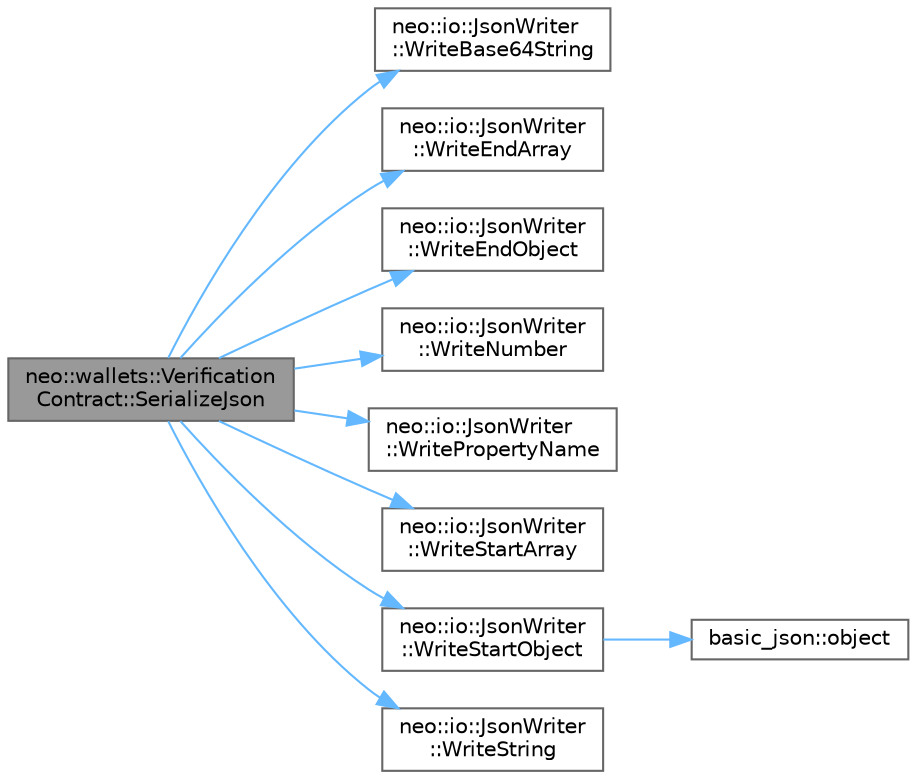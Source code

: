 digraph "neo::wallets::VerificationContract::SerializeJson"
{
 // LATEX_PDF_SIZE
  bgcolor="transparent";
  edge [fontname=Helvetica,fontsize=10,labelfontname=Helvetica,labelfontsize=10];
  node [fontname=Helvetica,fontsize=10,shape=box,height=0.2,width=0.4];
  rankdir="LR";
  Node1 [id="Node000001",label="neo::wallets::Verification\lContract::SerializeJson",height=0.2,width=0.4,color="gray40", fillcolor="grey60", style="filled", fontcolor="black",tooltip="Serializes the VerificationContract to a JSON writer."];
  Node1 -> Node2 [id="edge1_Node000001_Node000002",color="steelblue1",style="solid",tooltip=" "];
  Node2 [id="Node000002",label="neo::io::JsonWriter\l::WriteBase64String",height=0.2,width=0.4,color="grey40", fillcolor="white", style="filled",URL="$classneo_1_1io_1_1_json_writer.html#a3a17b31a06c8986a8b90abd1280c8f0e",tooltip="Writes a base64 encoded byte array to the JSON."];
  Node1 -> Node3 [id="edge2_Node000001_Node000003",color="steelblue1",style="solid",tooltip=" "];
  Node3 [id="Node000003",label="neo::io::JsonWriter\l::WriteEndArray",height=0.2,width=0.4,color="grey40", fillcolor="white", style="filled",URL="$classneo_1_1io_1_1_json_writer.html#a2862aa3cc33a93ec6f928c7ce3ed8e1e",tooltip="Writes the end of an array to the JSON."];
  Node1 -> Node4 [id="edge3_Node000001_Node000004",color="steelblue1",style="solid",tooltip=" "];
  Node4 [id="Node000004",label="neo::io::JsonWriter\l::WriteEndObject",height=0.2,width=0.4,color="grey40", fillcolor="white", style="filled",URL="$classneo_1_1io_1_1_json_writer.html#abf158ca5f3cee2d601b78423db17c03a",tooltip="Writes the end of an object to the JSON."];
  Node1 -> Node5 [id="edge4_Node000001_Node000005",color="steelblue1",style="solid",tooltip=" "];
  Node5 [id="Node000005",label="neo::io::JsonWriter\l::WriteNumber",height=0.2,width=0.4,color="grey40", fillcolor="white", style="filled",URL="$classneo_1_1io_1_1_json_writer.html#a3f1e86eab0a9da0b98669dd4451efbfb",tooltip="Writes a numeric value to the JSON."];
  Node1 -> Node6 [id="edge5_Node000001_Node000006",color="steelblue1",style="solid",tooltip=" "];
  Node6 [id="Node000006",label="neo::io::JsonWriter\l::WritePropertyName",height=0.2,width=0.4,color="grey40", fillcolor="white", style="filled",URL="$classneo_1_1io_1_1_json_writer.html#a8b3a39f599afb76f4b60a896735de028",tooltip="Writes a property name to the JSON."];
  Node1 -> Node7 [id="edge6_Node000001_Node000007",color="steelblue1",style="solid",tooltip=" "];
  Node7 [id="Node000007",label="neo::io::JsonWriter\l::WriteStartArray",height=0.2,width=0.4,color="grey40", fillcolor="white", style="filled",URL="$classneo_1_1io_1_1_json_writer.html#ae5b20ba458615a5ab33ec308666c5115",tooltip="Writes the start of an array to the JSON."];
  Node1 -> Node8 [id="edge7_Node000001_Node000008",color="steelblue1",style="solid",tooltip=" "];
  Node8 [id="Node000008",label="neo::io::JsonWriter\l::WriteStartObject",height=0.2,width=0.4,color="grey40", fillcolor="white", style="filled",URL="$classneo_1_1io_1_1_json_writer.html#a269b48a85f95a9d69788767fce1740c0",tooltip="Writes the start of an object to the JSON."];
  Node8 -> Node9 [id="edge8_Node000008_Node000009",color="steelblue1",style="solid",tooltip=" "];
  Node9 [id="Node000009",label="basic_json::object",height=0.2,width=0.4,color="grey40", fillcolor="white", style="filled",URL="$classbasic__json.html#a50a0e8dacc0f4aa12162da666595e6fd",tooltip="explicitly create an object from an initializer list"];
  Node1 -> Node10 [id="edge9_Node000001_Node000010",color="steelblue1",style="solid",tooltip=" "];
  Node10 [id="Node000010",label="neo::io::JsonWriter\l::WriteString",height=0.2,width=0.4,color="grey40", fillcolor="white", style="filled",URL="$classneo_1_1io_1_1_json_writer.html#a404ffa2f90bf844ae52793a6c6d3962f",tooltip="Writes a string value to the JSON."];
}
